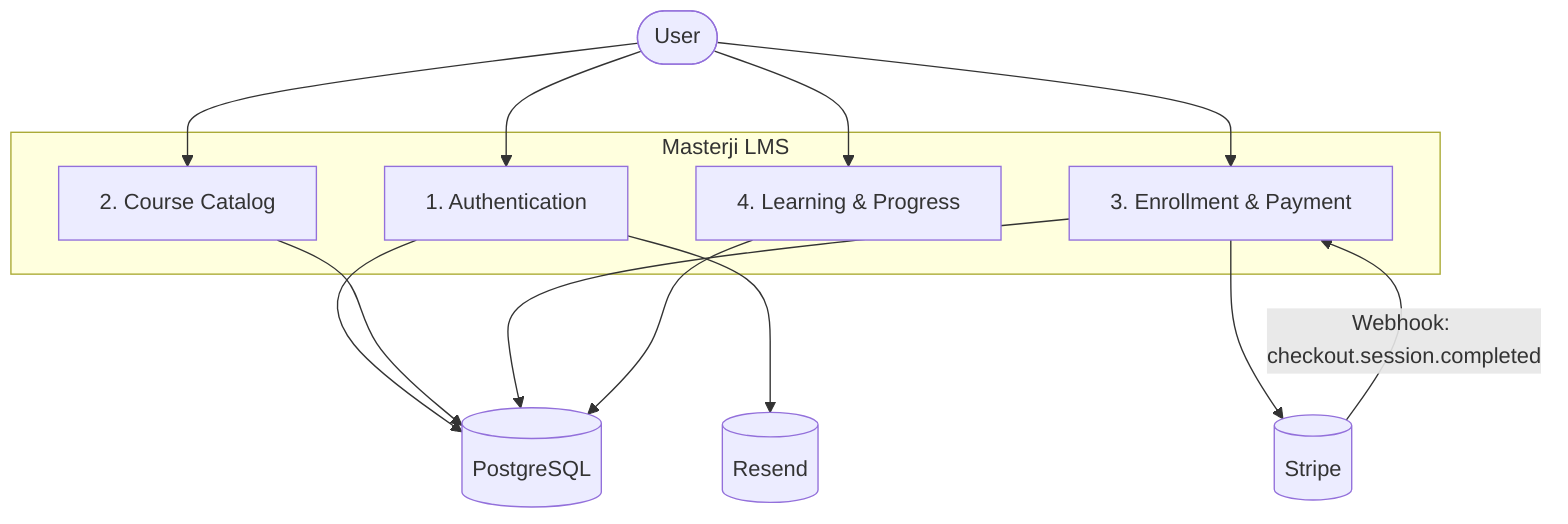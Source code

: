 %% DFD Level 1
flowchart TB
  U([User])

  subgraph LMS[Masterji LMS]
    P1[1. Authentication]
    P2[2. Course Catalog]
    P3[3. Enrollment & Payment]
    P4[4. Learning & Progress]
  end

  DB[(PostgreSQL)]
  STRIPE[(Stripe)]
  RESEND[(Resend)]

  U --> P1 --> DB
  U --> P2 --> DB
  U --> P3 --> STRIPE
  STRIPE -->|Webhook: checkout.session.completed| P3
  P3 --> DB
  U --> P4 --> DB
  P1 --> RESEND
